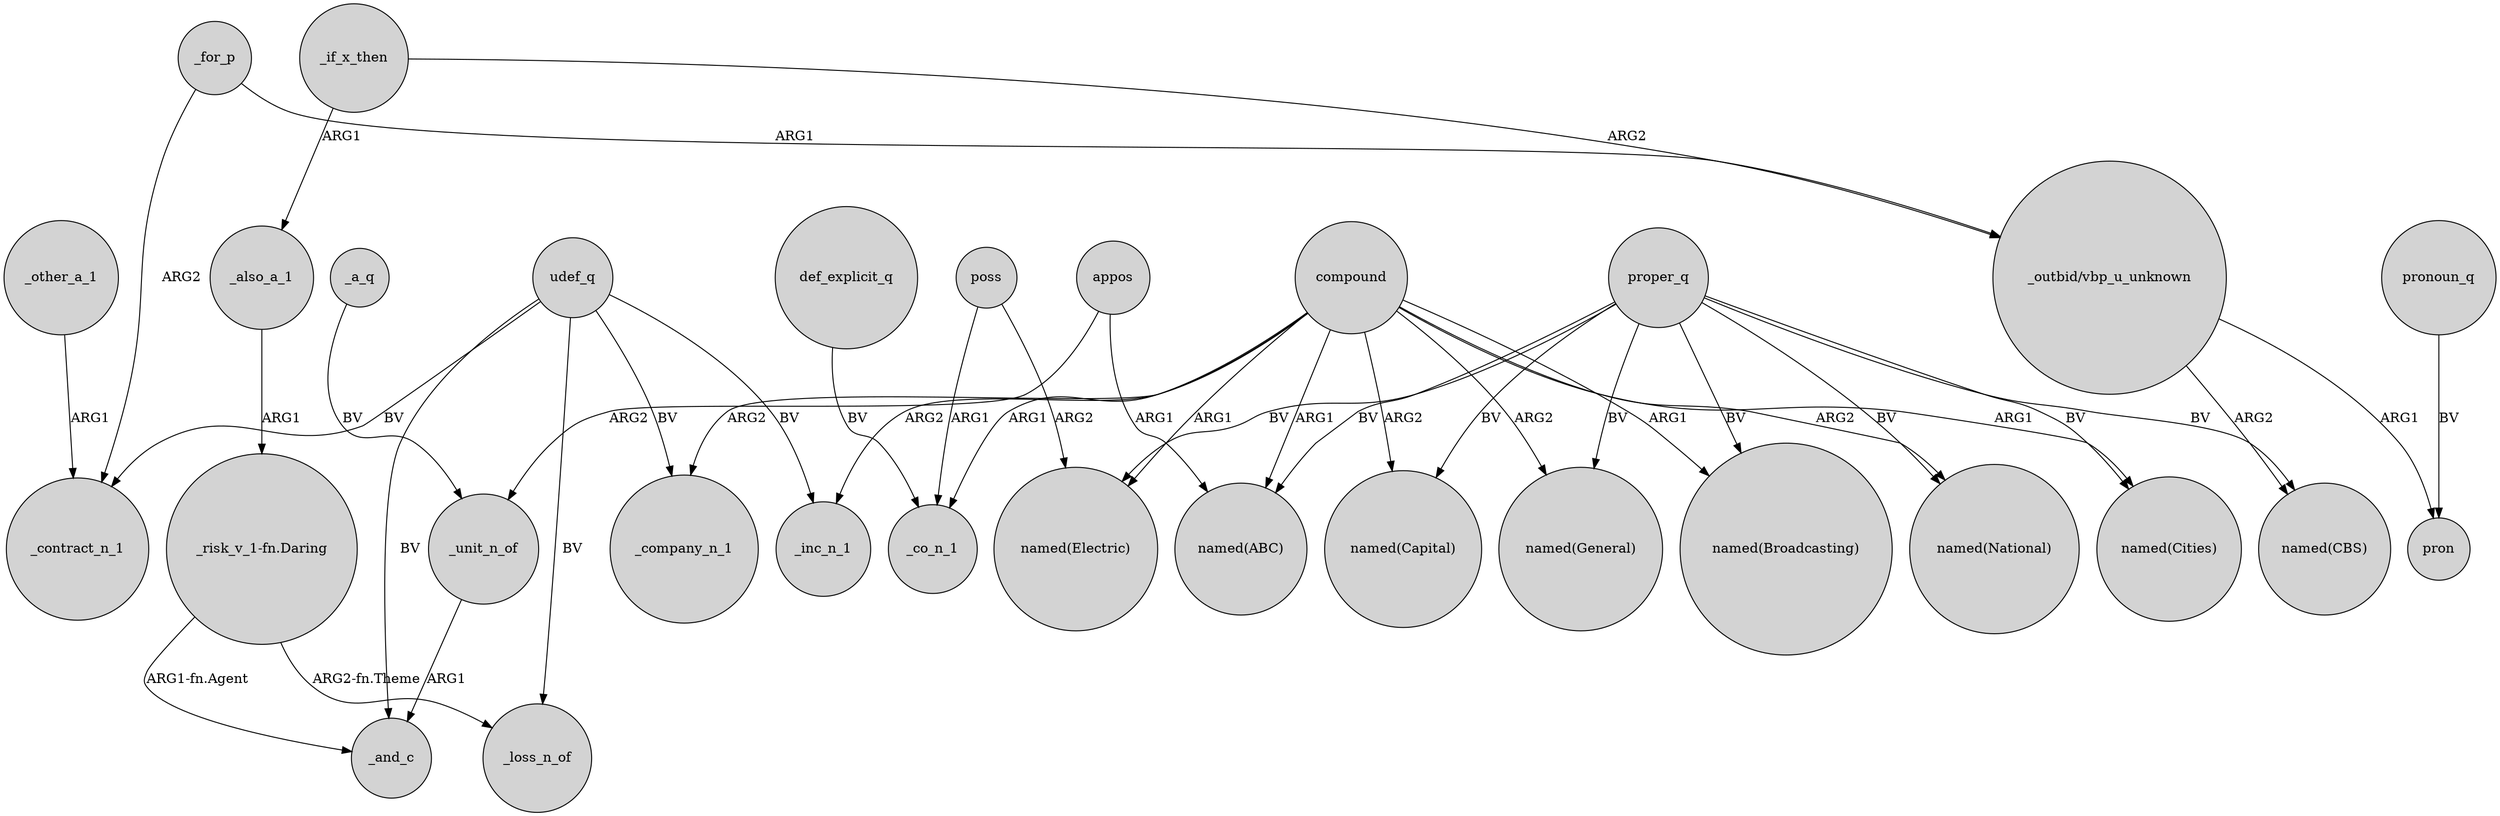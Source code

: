 digraph {
	node [shape=circle style=filled]
	def_explicit_q -> _co_n_1 [label=BV]
	udef_q -> _inc_n_1 [label=BV]
	proper_q -> "named(Capital)" [label=BV]
	"_outbid/vbp_u_unknown" -> "named(CBS)" [label=ARG2]
	proper_q -> "named(CBS)" [label=BV]
	compound -> "named(ABC)" [label=ARG1]
	proper_q -> "named(Broadcasting)" [label=BV]
	_for_p -> _contract_n_1 [label=ARG2]
	compound -> _company_n_1 [label=ARG2]
	proper_q -> "named(General)" [label=BV]
	compound -> "named(Broadcasting)" [label=ARG1]
	_if_x_then -> _also_a_1 [label=ARG1]
	"_outbid/vbp_u_unknown" -> pron [label=ARG1]
	compound -> "named(Electric)" [label=ARG1]
	compound -> "named(General)" [label=ARG2]
	compound -> "named(Cities)" [label=ARG1]
	compound -> "named(National)" [label=ARG2]
	"_risk_v_1-fn.Daring" -> _loss_n_of [label="ARG2-fn.Theme"]
	pronoun_q -> pron [label=BV]
	udef_q -> _loss_n_of [label=BV]
	_unit_n_of -> _and_c [label=ARG1]
	compound -> "named(Capital)" [label=ARG2]
	_a_q -> _unit_n_of [label=BV]
	proper_q -> "named(Electric)" [label=BV]
	poss -> "named(Electric)" [label=ARG2]
	proper_q -> "named(ABC)" [label=BV]
	_other_a_1 -> _contract_n_1 [label=ARG1]
	poss -> _co_n_1 [label=ARG1]
	proper_q -> "named(National)" [label=BV]
	_also_a_1 -> "_risk_v_1-fn.Daring" [label=ARG1]
	compound -> _co_n_1 [label=ARG1]
	"_risk_v_1-fn.Daring" -> _and_c [label="ARG1-fn.Agent"]
	appos -> "named(ABC)" [label=ARG1]
	_if_x_then -> "_outbid/vbp_u_unknown" [label=ARG2]
	udef_q -> _and_c [label=BV]
	udef_q -> _contract_n_1 [label=BV]
	compound -> _inc_n_1 [label=ARG2]
	udef_q -> _company_n_1 [label=BV]
	_for_p -> "_outbid/vbp_u_unknown" [label=ARG1]
	appos -> _unit_n_of [label=ARG2]
	proper_q -> "named(Cities)" [label=BV]
}
